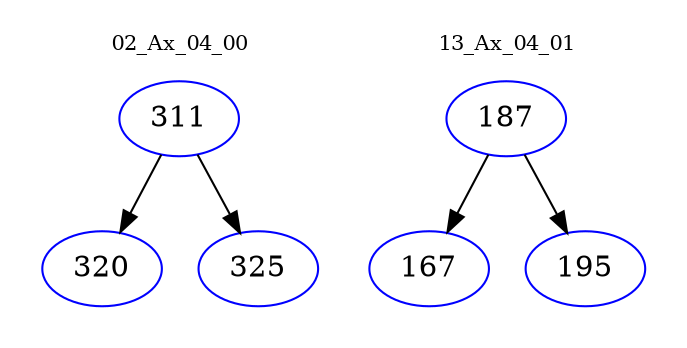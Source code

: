 digraph{
subgraph cluster_0 {
color = white
label = "02_Ax_04_00";
fontsize=10;
T0_311 [label="311", color="blue"]
T0_311 -> T0_320 [color="black"]
T0_320 [label="320", color="blue"]
T0_311 -> T0_325 [color="black"]
T0_325 [label="325", color="blue"]
}
subgraph cluster_1 {
color = white
label = "13_Ax_04_01";
fontsize=10;
T1_187 [label="187", color="blue"]
T1_187 -> T1_167 [color="black"]
T1_167 [label="167", color="blue"]
T1_187 -> T1_195 [color="black"]
T1_195 [label="195", color="blue"]
}
}
